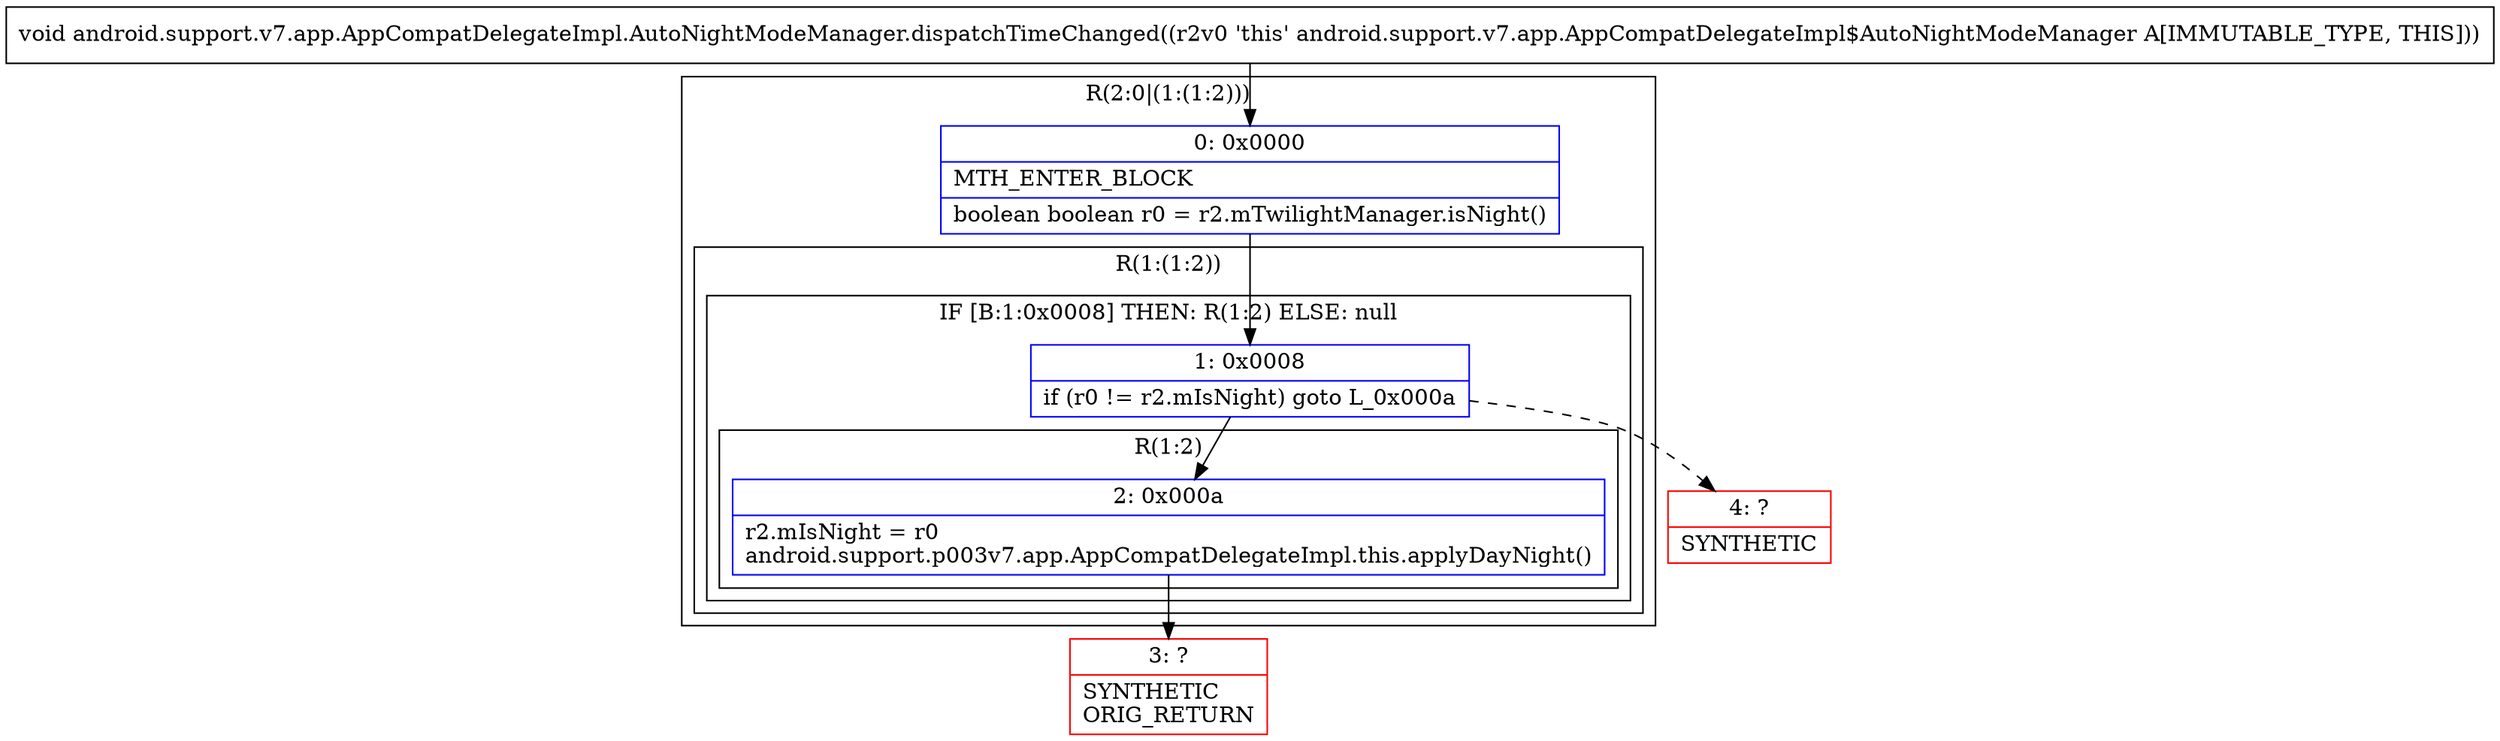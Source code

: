digraph "CFG forandroid.support.v7.app.AppCompatDelegateImpl.AutoNightModeManager.dispatchTimeChanged()V" {
subgraph cluster_Region_71034081 {
label = "R(2:0|(1:(1:2)))";
node [shape=record,color=blue];
Node_0 [shape=record,label="{0\:\ 0x0000|MTH_ENTER_BLOCK\l|boolean boolean r0 = r2.mTwilightManager.isNight()\l}"];
subgraph cluster_Region_32844775 {
label = "R(1:(1:2))";
node [shape=record,color=blue];
subgraph cluster_IfRegion_1142907073 {
label = "IF [B:1:0x0008] THEN: R(1:2) ELSE: null";
node [shape=record,color=blue];
Node_1 [shape=record,label="{1\:\ 0x0008|if (r0 != r2.mIsNight) goto L_0x000a\l}"];
subgraph cluster_Region_823105488 {
label = "R(1:2)";
node [shape=record,color=blue];
Node_2 [shape=record,label="{2\:\ 0x000a|r2.mIsNight = r0\landroid.support.p003v7.app.AppCompatDelegateImpl.this.applyDayNight()\l}"];
}
}
}
}
Node_3 [shape=record,color=red,label="{3\:\ ?|SYNTHETIC\lORIG_RETURN\l}"];
Node_4 [shape=record,color=red,label="{4\:\ ?|SYNTHETIC\l}"];
MethodNode[shape=record,label="{void android.support.v7.app.AppCompatDelegateImpl.AutoNightModeManager.dispatchTimeChanged((r2v0 'this' android.support.v7.app.AppCompatDelegateImpl$AutoNightModeManager A[IMMUTABLE_TYPE, THIS])) }"];
MethodNode -> Node_0;
Node_0 -> Node_1;
Node_1 -> Node_2;
Node_1 -> Node_4[style=dashed];
Node_2 -> Node_3;
}

